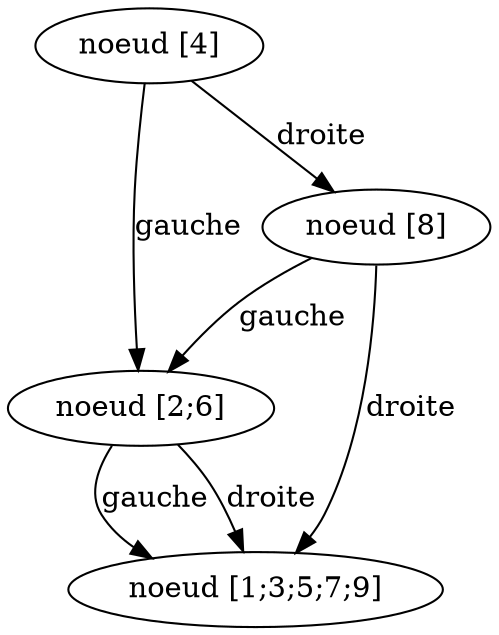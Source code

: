 digraph G {
    "noeud [4]"
    "noeud [2;6]"
    "noeud [4]" -> "noeud [2;6]"[label = "gauche"];
    "noeud [8]"
    "noeud [4]" -> "noeud [8]" [label = "droite"];
    "noeud [1;3;5;7;9]"
    "noeud [2;6]" -> "noeud [1;3;5;7;9]" [label = "gauche"];
    "noeud [1;3;5;7;9]"
    "noeud [2;6]" -> "noeud [1;3;5;7;9]" [label = "droite"];
    "noeud [8]"-> "noeud [2;6]" [label = "gauche"];
    "noeud [8]" -> "noeud [1;3;5;7;9]" [label = "droite"];
}